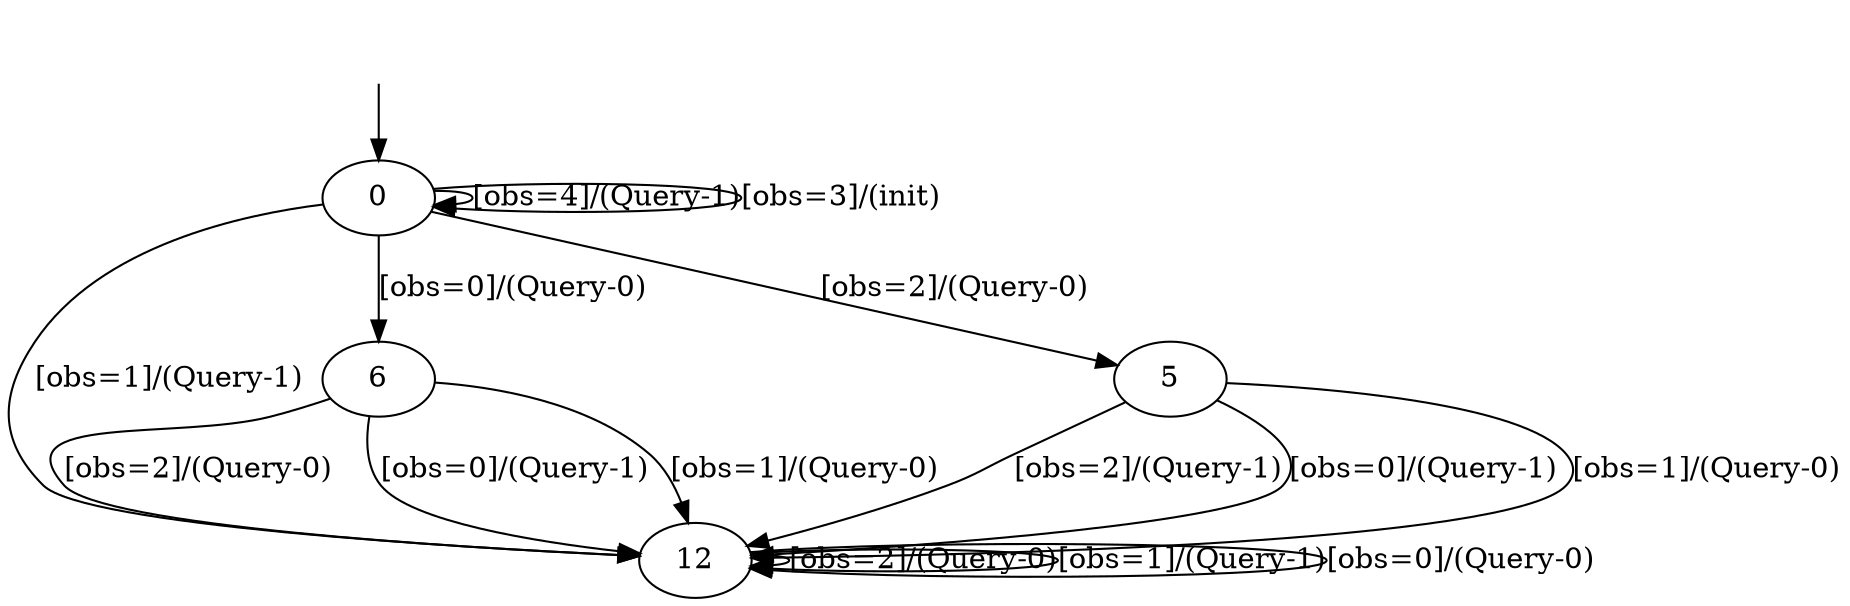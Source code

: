 digraph {
12;
6;
5;
0;
__init [label="", style=invis, width=0];
__init -> 0;
12 -> 12 [label="[obs=2]/(Query-0)"];
12 -> 12 [label="[obs=1]/(Query-1)"];
12 -> 12 [label="[obs=0]/(Query-0)"];
6 -> 12 [label="[obs=2]/(Query-0)"];
6 -> 12 [label="[obs=0]/(Query-1)"];
6 -> 12 [label="[obs=1]/(Query-0)"];
5 -> 12 [label="[obs=2]/(Query-1)"];
5 -> 12 [label="[obs=0]/(Query-1)"];
5 -> 12 [label="[obs=1]/(Query-0)"];
0 -> 5 [label="[obs=2]/(Query-0)"];
0 -> 12 [label="[obs=1]/(Query-1)"];
0 -> 6 [label="[obs=0]/(Query-0)"];
0 -> 0 [label="[obs=4]/(Query-1)"];
0 -> 0 [label="[obs=3]/(init)"];
}